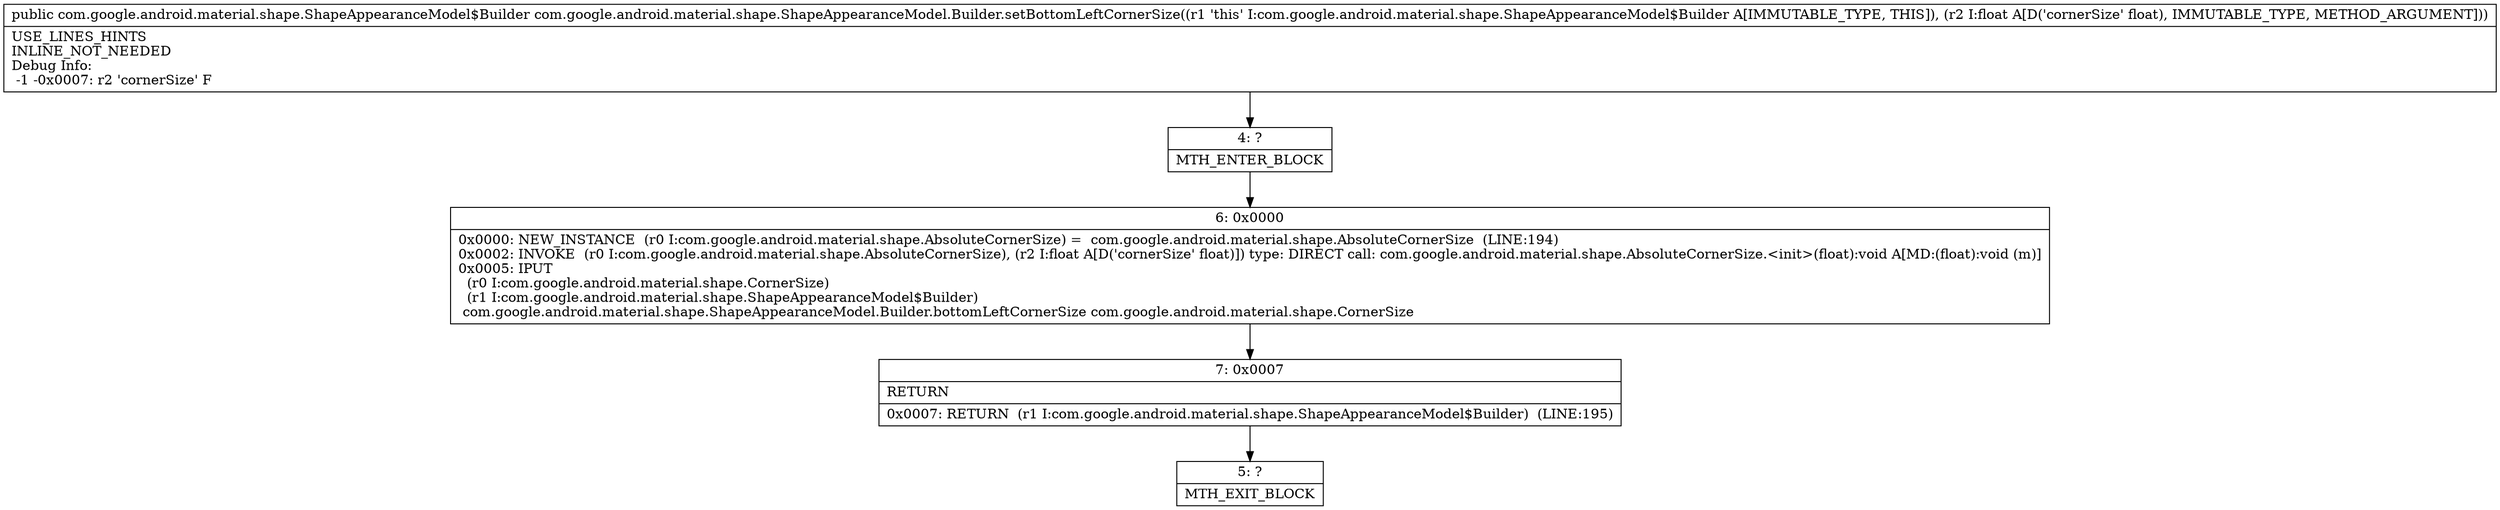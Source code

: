 digraph "CFG forcom.google.android.material.shape.ShapeAppearanceModel.Builder.setBottomLeftCornerSize(F)Lcom\/google\/android\/material\/shape\/ShapeAppearanceModel$Builder;" {
Node_4 [shape=record,label="{4\:\ ?|MTH_ENTER_BLOCK\l}"];
Node_6 [shape=record,label="{6\:\ 0x0000|0x0000: NEW_INSTANCE  (r0 I:com.google.android.material.shape.AbsoluteCornerSize) =  com.google.android.material.shape.AbsoluteCornerSize  (LINE:194)\l0x0002: INVOKE  (r0 I:com.google.android.material.shape.AbsoluteCornerSize), (r2 I:float A[D('cornerSize' float)]) type: DIRECT call: com.google.android.material.shape.AbsoluteCornerSize.\<init\>(float):void A[MD:(float):void (m)]\l0x0005: IPUT  \l  (r0 I:com.google.android.material.shape.CornerSize)\l  (r1 I:com.google.android.material.shape.ShapeAppearanceModel$Builder)\l com.google.android.material.shape.ShapeAppearanceModel.Builder.bottomLeftCornerSize com.google.android.material.shape.CornerSize \l}"];
Node_7 [shape=record,label="{7\:\ 0x0007|RETURN\l|0x0007: RETURN  (r1 I:com.google.android.material.shape.ShapeAppearanceModel$Builder)  (LINE:195)\l}"];
Node_5 [shape=record,label="{5\:\ ?|MTH_EXIT_BLOCK\l}"];
MethodNode[shape=record,label="{public com.google.android.material.shape.ShapeAppearanceModel$Builder com.google.android.material.shape.ShapeAppearanceModel.Builder.setBottomLeftCornerSize((r1 'this' I:com.google.android.material.shape.ShapeAppearanceModel$Builder A[IMMUTABLE_TYPE, THIS]), (r2 I:float A[D('cornerSize' float), IMMUTABLE_TYPE, METHOD_ARGUMENT]))  | USE_LINES_HINTS\lINLINE_NOT_NEEDED\lDebug Info:\l  \-1 \-0x0007: r2 'cornerSize' F\l}"];
MethodNode -> Node_4;Node_4 -> Node_6;
Node_6 -> Node_7;
Node_7 -> Node_5;
}

